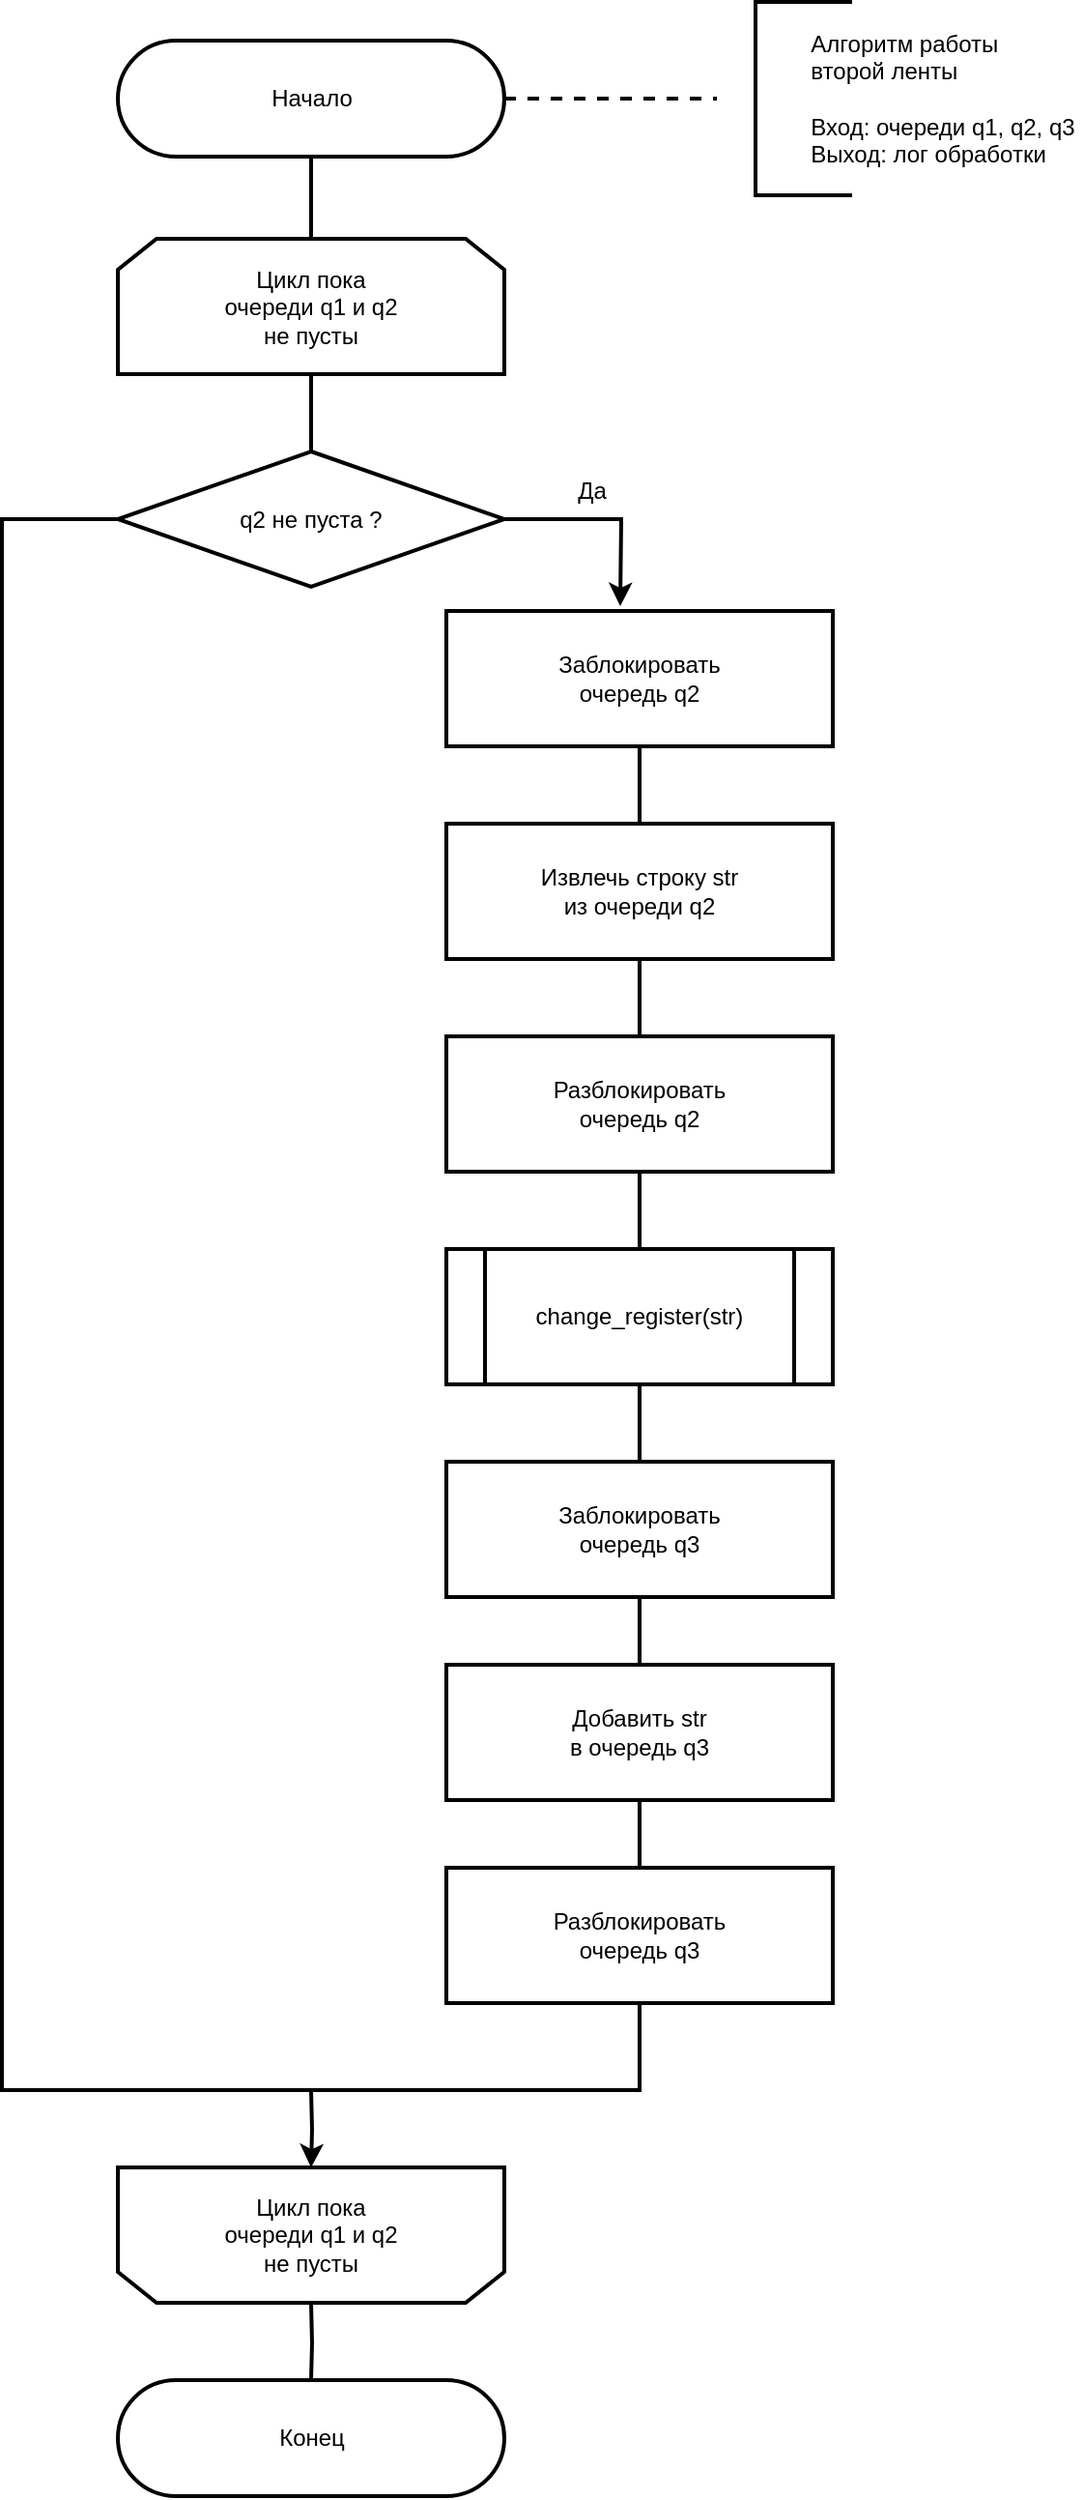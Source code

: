 <mxfile>
    <diagram id="1jMzVeYThCZe7ojv-a0O" name="Page-1">
        <mxGraphModel dx="-421" dy="555" grid="1" gridSize="10" guides="1" tooltips="1" connect="1" arrows="1" fold="1" page="1" pageScale="1" pageWidth="1169" pageHeight="1654" math="0" shadow="0">
            <root>
                <mxCell id="0"/>
                <mxCell id="1" parent="0"/>
                <mxCell id="2" style="edgeStyle=orthogonalEdgeStyle;rounded=0;orthogonalLoop=1;jettySize=auto;html=1;entryX=0;entryY=0.5;entryDx=0;entryDy=0;entryPerimeter=0;endArrow=none;endFill=0;strokeWidth=2;dashed=1;exitX=1;exitY=0.5;exitDx=0;exitDy=0;exitPerimeter=0;" parent="1" source="4" edge="1">
                    <mxGeometry relative="1" as="geometry">
                        <mxPoint x="1844" y="250" as="sourcePoint"/>
                        <Array as="points">
                            <mxPoint x="1814" y="180"/>
                            <mxPoint x="1814" y="180"/>
                        </Array>
                        <mxPoint x="1904" y="180" as="targetPoint"/>
                    </mxGeometry>
                </mxCell>
                <mxCell id="3" style="edgeStyle=none;html=1;exitX=0.5;exitY=0.5;exitDx=0;exitDy=30;exitPerimeter=0;strokeWidth=2;endArrow=none;endFill=0;" parent="1" source="4" edge="1">
                    <mxGeometry relative="1" as="geometry">
                        <mxPoint x="1694" y="252.5" as="targetPoint"/>
                    </mxGeometry>
                </mxCell>
                <mxCell id="4" value="&lt;font style=&quot;font-size: 12px&quot;&gt;Начало&lt;/font&gt;" style="html=1;dashed=0;whitespace=wrap;shape=mxgraph.dfd.start;strokeWidth=2;" parent="1" vertex="1">
                    <mxGeometry x="1594" y="150" width="200" height="60" as="geometry"/>
                </mxCell>
                <mxCell id="5" style="edgeStyle=orthogonalEdgeStyle;rounded=0;orthogonalLoop=1;jettySize=auto;html=1;exitX=0.5;exitY=1;exitDx=0;exitDy=0;" parent="1" edge="1">
                    <mxGeometry relative="1" as="geometry">
                        <mxPoint x="1644" y="287.5" as="sourcePoint"/>
                        <mxPoint x="1644" y="287.5" as="targetPoint"/>
                    </mxGeometry>
                </mxCell>
                <mxCell id="6" value="&lt;font style=&quot;font-size: 12px&quot;&gt;Конец&lt;/font&gt;" style="html=1;dashed=0;whitespace=wrap;shape=mxgraph.dfd.start;strokeWidth=2;" parent="1" vertex="1">
                    <mxGeometry x="1594" y="1360" width="200" height="60" as="geometry"/>
                </mxCell>
                <mxCell id="7" style="edgeStyle=orthogonalEdgeStyle;rounded=0;html=1;exitX=0.5;exitY=1;exitDx=0;exitDy=0;endArrow=classic;endFill=1;strokeWidth=2;entryX=0.5;entryY=1;entryDx=0;entryDy=0;" parent="1" target="8" edge="1">
                    <mxGeometry relative="1" as="geometry">
                        <mxPoint x="1694" y="1210" as="sourcePoint"/>
                    </mxGeometry>
                </mxCell>
                <mxCell id="8" value="Цикл пока&lt;br&gt;очереди q1 и q2&lt;br&gt;не пусты" style="shape=loopLimit;whiteSpace=wrap;html=1;strokeWidth=2;direction=west;" parent="1" vertex="1">
                    <mxGeometry x="1594" y="1250" width="200" height="70" as="geometry"/>
                </mxCell>
                <mxCell id="9" style="edgeStyle=orthogonalEdgeStyle;rounded=0;orthogonalLoop=1;jettySize=auto;html=1;exitX=0.5;exitY=1;exitDx=0;exitDy=0;entryX=0.5;entryY=0.5;entryDx=0;entryDy=-30;entryPerimeter=0;endArrow=none;endFill=0;strokeWidth=2;" parent="1" target="6" edge="1">
                    <mxGeometry relative="1" as="geometry">
                        <mxPoint x="1694" y="1320" as="sourcePoint"/>
                    </mxGeometry>
                </mxCell>
                <mxCell id="10" style="edgeStyle=none;html=1;exitX=0.5;exitY=1;exitDx=0;exitDy=0;entryX=0.5;entryY=0;entryDx=0;entryDy=0;endArrow=none;endFill=0;strokeWidth=2;" parent="1" source="11" target="15" edge="1">
                    <mxGeometry relative="1" as="geometry"/>
                </mxCell>
                <mxCell id="11" value="Цикл пока&lt;br&gt;очереди q1 и q2&lt;br&gt;не пусты" style="shape=loopLimit;whiteSpace=wrap;html=1;strokeWidth=2;" parent="1" vertex="1">
                    <mxGeometry x="1594" y="252.5" width="200" height="70" as="geometry"/>
                </mxCell>
                <mxCell id="12" style="edgeStyle=orthogonalEdgeStyle;rounded=0;orthogonalLoop=1;jettySize=auto;html=1;exitX=0.5;exitY=1;exitDx=0;exitDy=0;" parent="1" edge="1">
                    <mxGeometry relative="1" as="geometry">
                        <mxPoint x="1634" y="377.5" as="sourcePoint"/>
                        <mxPoint x="1634" y="377.5" as="targetPoint"/>
                    </mxGeometry>
                </mxCell>
                <mxCell id="13" style="edgeStyle=orthogonalEdgeStyle;rounded=0;orthogonalLoop=1;jettySize=auto;html=1;exitX=1;exitY=0.5;exitDx=0;exitDy=0;entryX=0.5;entryY=0;entryDx=0;entryDy=0;endArrow=classic;endFill=1;strokeWidth=2;" parent="1" source="15" edge="1">
                    <mxGeometry relative="1" as="geometry">
                        <mxPoint x="1854" y="442.5" as="targetPoint"/>
                    </mxGeometry>
                </mxCell>
                <mxCell id="14" style="edgeStyle=orthogonalEdgeStyle;html=1;exitX=0;exitY=0.5;exitDx=0;exitDy=0;entryX=0.5;entryY=1;entryDx=0;entryDy=0;endArrow=none;endFill=0;strokeWidth=2;rounded=0;" parent="1" source="15" target="30" edge="1">
                    <mxGeometry relative="1" as="geometry">
                        <Array as="points">
                            <mxPoint x="1534" y="398"/>
                            <mxPoint x="1534" y="1210"/>
                            <mxPoint x="1864" y="1210"/>
                        </Array>
                    </mxGeometry>
                </mxCell>
                <mxCell id="15" value="q2 не пуста ?" style="rhombus;whiteSpace=wrap;html=1;strokeWidth=2;" parent="1" vertex="1">
                    <mxGeometry x="1594" y="362.5" width="200" height="70" as="geometry"/>
                </mxCell>
                <mxCell id="16" value="Да" style="text;html=1;align=center;verticalAlign=middle;resizable=0;points=[];autosize=1;strokeColor=none;" parent="1" vertex="1">
                    <mxGeometry x="1824" y="372.5" width="30" height="20" as="geometry"/>
                </mxCell>
                <mxCell id="17" value="&lt;div&gt;&lt;span style=&quot;white-space: pre&quot;&gt;&#9;&lt;/span&gt;Алгоритм работы&lt;/div&gt;&lt;div&gt;&lt;span style=&quot;white-space: pre&quot;&gt;&#9;&lt;/span&gt;второй ленты&lt;br&gt;&lt;/div&gt;&lt;div&gt;&lt;span&gt;&lt;br&gt;&lt;/span&gt;&lt;/div&gt;&lt;span style=&quot;white-space: pre&quot;&gt;&#9;&lt;/span&gt;Вход: очереди q1, q2, q3&amp;nbsp;&lt;br&gt;&lt;span style=&quot;white-space: pre&quot;&gt;&#9;&lt;/span&gt;Выход: лог обработки" style="strokeWidth=2;html=1;shape=mxgraph.flowchart.annotation_1;align=left;pointerEvents=1;" parent="1" vertex="1">
                    <mxGeometry x="1924" y="130" width="50" height="100" as="geometry"/>
                </mxCell>
                <mxCell id="18" style="edgeStyle=none;rounded=0;html=1;exitX=0.5;exitY=1;exitDx=0;exitDy=0;entryX=0.5;entryY=0;entryDx=0;entryDy=0;endArrow=none;endFill=0;strokeWidth=2;" parent="1" target="22" edge="1">
                    <mxGeometry relative="1" as="geometry">
                        <mxPoint x="1864" y="510" as="sourcePoint"/>
                    </mxGeometry>
                </mxCell>
                <mxCell id="19" style="edgeStyle=none;html=1;exitX=0.5;exitY=1;exitDx=0;exitDy=0;endArrow=none;endFill=0;strokeWidth=2;entryX=0.5;entryY=0;entryDx=0;entryDy=0;" parent="1" source="20" target="29" edge="1">
                    <mxGeometry relative="1" as="geometry">
                        <mxPoint x="1864" y="875" as="targetPoint"/>
                    </mxGeometry>
                </mxCell>
                <mxCell id="20" value="change_register(str)" style="shape=process;whiteSpace=wrap;html=1;backgroundOutline=1;strokeWidth=2;align=center;" parent="1" vertex="1">
                    <mxGeometry x="1764" y="775" width="200" height="70" as="geometry"/>
                </mxCell>
                <mxCell id="21" style="edgeStyle=none;html=1;exitX=0.5;exitY=1;exitDx=0;exitDy=0;entryX=0.5;entryY=0;entryDx=0;entryDy=0;endArrow=none;endFill=0;strokeWidth=2;" parent="1" source="22" target="27" edge="1">
                    <mxGeometry relative="1" as="geometry"/>
                </mxCell>
                <mxCell id="22" value="&lt;font&gt;&lt;div&gt;Извлечь строку str&lt;/div&gt;&lt;div&gt;из очереди q2&lt;/div&gt;&lt;/font&gt;" style="rounded=0;whiteSpace=wrap;html=1;strokeWidth=2;align=center;" parent="1" vertex="1">
                    <mxGeometry x="1764" y="555" width="200" height="70" as="geometry"/>
                </mxCell>
                <mxCell id="23" style="edgeStyle=none;html=1;exitX=0.5;exitY=1;exitDx=0;exitDy=0;entryX=0.5;entryY=0;entryDx=0;entryDy=0;endArrow=none;endFill=0;strokeWidth=2;" parent="1" source="24" target="30" edge="1">
                    <mxGeometry relative="1" as="geometry"/>
                </mxCell>
                <mxCell id="24" value="&lt;font&gt;Добавить str&lt;br&gt;в очередь q3&lt;br&gt;&lt;/font&gt;" style="rounded=0;whiteSpace=wrap;html=1;strokeWidth=2;align=center;" parent="1" vertex="1">
                    <mxGeometry x="1764" y="990" width="200" height="70" as="geometry"/>
                </mxCell>
                <mxCell id="25" value="&lt;font&gt;&lt;div&gt;Заблокировать&lt;/div&gt;&lt;div&gt;очередь q2&lt;/div&gt;&lt;/font&gt;" style="rounded=0;whiteSpace=wrap;html=1;strokeWidth=2;align=center;" parent="1" vertex="1">
                    <mxGeometry x="1764" y="445" width="200" height="70" as="geometry"/>
                </mxCell>
                <mxCell id="26" style="edgeStyle=none;html=1;exitX=0.5;exitY=1;exitDx=0;exitDy=0;entryX=0.5;entryY=0;entryDx=0;entryDy=0;endArrow=none;endFill=0;strokeWidth=2;" parent="1" source="27" target="20" edge="1">
                    <mxGeometry relative="1" as="geometry"/>
                </mxCell>
                <mxCell id="27" value="&lt;font&gt;&lt;div&gt;Разблокировать&lt;/div&gt;&lt;div&gt;очередь q2&lt;/div&gt;&lt;/font&gt;" style="rounded=0;whiteSpace=wrap;html=1;strokeWidth=2;align=center;" parent="1" vertex="1">
                    <mxGeometry x="1764" y="665" width="200" height="70" as="geometry"/>
                </mxCell>
                <mxCell id="28" style="edgeStyle=none;html=1;exitX=0.5;exitY=1;exitDx=0;exitDy=0;entryX=0.5;entryY=0;entryDx=0;entryDy=0;endArrow=none;endFill=0;strokeWidth=2;" parent="1" source="29" target="24" edge="1">
                    <mxGeometry relative="1" as="geometry"/>
                </mxCell>
                <mxCell id="29" value="&lt;font&gt;&lt;div&gt;Заблокировать&lt;/div&gt;&lt;div&gt;очередь q3&lt;/div&gt;&lt;/font&gt;" style="rounded=0;whiteSpace=wrap;html=1;strokeWidth=2;align=center;" parent="1" vertex="1">
                    <mxGeometry x="1764" y="885" width="200" height="70" as="geometry"/>
                </mxCell>
                <mxCell id="30" value="&lt;font&gt;&lt;div&gt;Разблокировать&lt;/div&gt;&lt;div&gt;очередь q3&lt;/div&gt;&lt;/font&gt;" style="rounded=0;whiteSpace=wrap;html=1;strokeWidth=2;align=center;" parent="1" vertex="1">
                    <mxGeometry x="1764" y="1095" width="200" height="70" as="geometry"/>
                </mxCell>
            </root>
        </mxGraphModel>
    </diagram>
</mxfile>